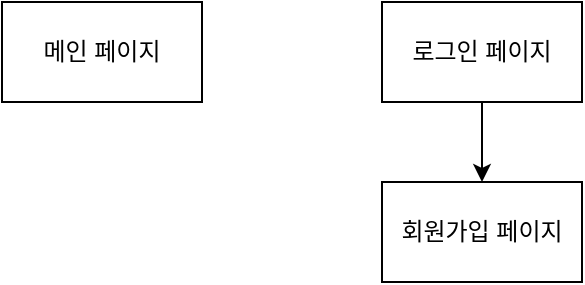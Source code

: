 <mxfile version="20.8.20" type="device"><diagram name="페이지-1" id="6_xj_VtexirYQBe-z5Am"><mxGraphModel dx="1434" dy="764" grid="1" gridSize="10" guides="1" tooltips="1" connect="1" arrows="1" fold="1" page="1" pageScale="1" pageWidth="827" pageHeight="1169" math="0" shadow="0"><root><mxCell id="0"/><mxCell id="1" parent="0"/><mxCell id="vJ1C1zcPo_OvTsnuOxus-1" value="메인 페이지" style="rounded=0;whiteSpace=wrap;html=1;" vertex="1" parent="1"><mxGeometry x="180" y="180" width="100" height="50" as="geometry"/></mxCell><mxCell id="vJ1C1zcPo_OvTsnuOxus-4" value="" style="edgeStyle=orthogonalEdgeStyle;rounded=0;orthogonalLoop=1;jettySize=auto;html=1;" edge="1" parent="1" source="vJ1C1zcPo_OvTsnuOxus-2" target="vJ1C1zcPo_OvTsnuOxus-3"><mxGeometry relative="1" as="geometry"/></mxCell><mxCell id="vJ1C1zcPo_OvTsnuOxus-2" value="로그인 페이지" style="rounded=0;whiteSpace=wrap;html=1;" vertex="1" parent="1"><mxGeometry x="370" y="180" width="100" height="50" as="geometry"/></mxCell><mxCell id="vJ1C1zcPo_OvTsnuOxus-3" value="회원가입 페이지" style="rounded=0;whiteSpace=wrap;html=1;" vertex="1" parent="1"><mxGeometry x="370" y="270" width="100" height="50" as="geometry"/></mxCell></root></mxGraphModel></diagram></mxfile>